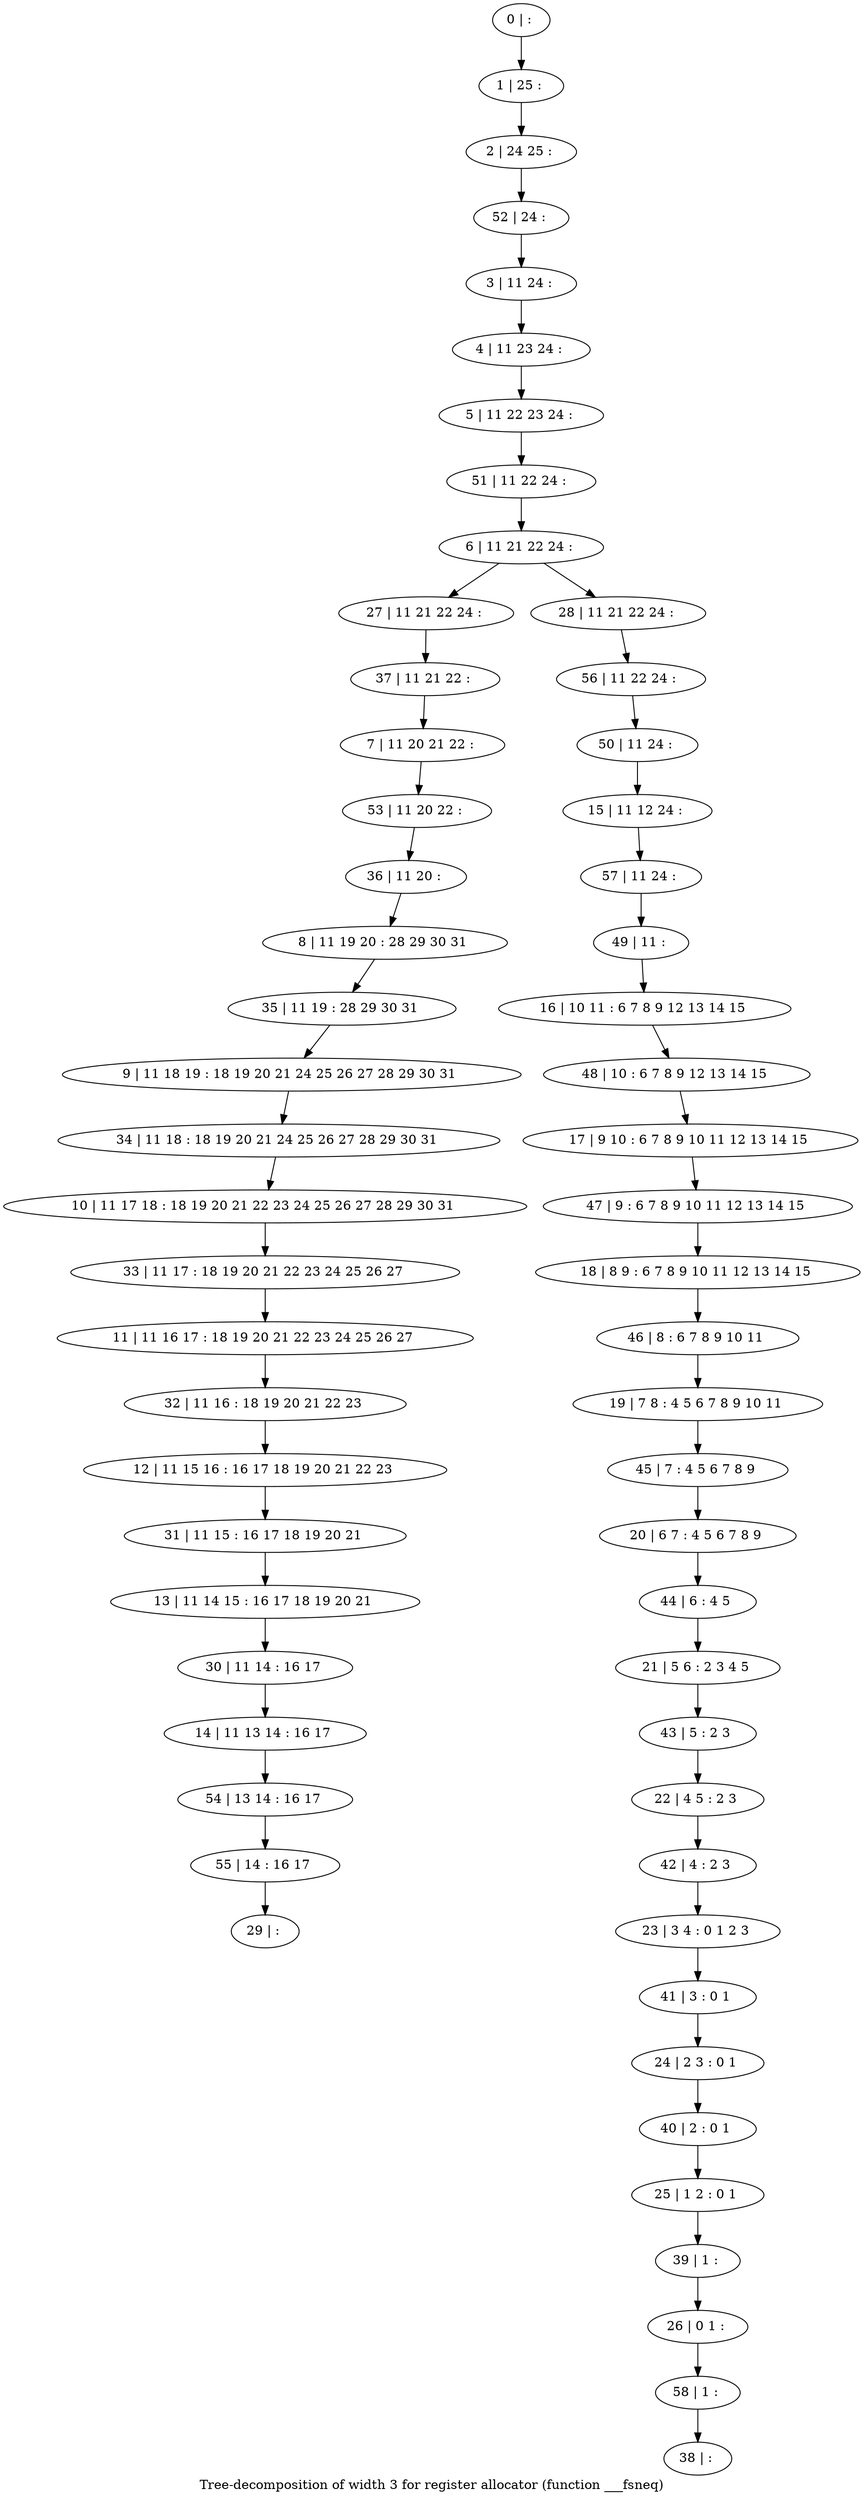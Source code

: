 digraph G {
graph [label="Tree-decomposition of width 3 for register allocator (function ___fsneq)"]
0[label="0 | : "];
1[label="1 | 25 : "];
2[label="2 | 24 25 : "];
3[label="3 | 11 24 : "];
4[label="4 | 11 23 24 : "];
5[label="5 | 11 22 23 24 : "];
6[label="6 | 11 21 22 24 : "];
7[label="7 | 11 20 21 22 : "];
8[label="8 | 11 19 20 : 28 29 30 31 "];
9[label="9 | 11 18 19 : 18 19 20 21 24 25 26 27 28 29 30 31 "];
10[label="10 | 11 17 18 : 18 19 20 21 22 23 24 25 26 27 28 29 30 31 "];
11[label="11 | 11 16 17 : 18 19 20 21 22 23 24 25 26 27 "];
12[label="12 | 11 15 16 : 16 17 18 19 20 21 22 23 "];
13[label="13 | 11 14 15 : 16 17 18 19 20 21 "];
14[label="14 | 11 13 14 : 16 17 "];
15[label="15 | 11 12 24 : "];
16[label="16 | 10 11 : 6 7 8 9 12 13 14 15 "];
17[label="17 | 9 10 : 6 7 8 9 10 11 12 13 14 15 "];
18[label="18 | 8 9 : 6 7 8 9 10 11 12 13 14 15 "];
19[label="19 | 7 8 : 4 5 6 7 8 9 10 11 "];
20[label="20 | 6 7 : 4 5 6 7 8 9 "];
21[label="21 | 5 6 : 2 3 4 5 "];
22[label="22 | 4 5 : 2 3 "];
23[label="23 | 3 4 : 0 1 2 3 "];
24[label="24 | 2 3 : 0 1 "];
25[label="25 | 1 2 : 0 1 "];
26[label="26 | 0 1 : "];
27[label="27 | 11 21 22 24 : "];
28[label="28 | 11 21 22 24 : "];
29[label="29 | : "];
30[label="30 | 11 14 : 16 17 "];
31[label="31 | 11 15 : 16 17 18 19 20 21 "];
32[label="32 | 11 16 : 18 19 20 21 22 23 "];
33[label="33 | 11 17 : 18 19 20 21 22 23 24 25 26 27 "];
34[label="34 | 11 18 : 18 19 20 21 24 25 26 27 28 29 30 31 "];
35[label="35 | 11 19 : 28 29 30 31 "];
36[label="36 | 11 20 : "];
37[label="37 | 11 21 22 : "];
38[label="38 | : "];
39[label="39 | 1 : "];
40[label="40 | 2 : 0 1 "];
41[label="41 | 3 : 0 1 "];
42[label="42 | 4 : 2 3 "];
43[label="43 | 5 : 2 3 "];
44[label="44 | 6 : 4 5 "];
45[label="45 | 7 : 4 5 6 7 8 9 "];
46[label="46 | 8 : 6 7 8 9 10 11 "];
47[label="47 | 9 : 6 7 8 9 10 11 12 13 14 15 "];
48[label="48 | 10 : 6 7 8 9 12 13 14 15 "];
49[label="49 | 11 : "];
50[label="50 | 11 24 : "];
51[label="51 | 11 22 24 : "];
52[label="52 | 24 : "];
53[label="53 | 11 20 22 : "];
54[label="54 | 13 14 : 16 17 "];
55[label="55 | 14 : 16 17 "];
56[label="56 | 11 22 24 : "];
57[label="57 | 11 24 : "];
58[label="58 | 1 : "];
0->1 ;
1->2 ;
3->4 ;
4->5 ;
6->27 ;
6->28 ;
30->14 ;
13->30 ;
31->13 ;
12->31 ;
32->12 ;
11->32 ;
33->11 ;
10->33 ;
34->10 ;
9->34 ;
35->9 ;
8->35 ;
36->8 ;
37->7 ;
27->37 ;
39->26 ;
25->39 ;
40->25 ;
24->40 ;
41->24 ;
23->41 ;
42->23 ;
22->42 ;
43->22 ;
21->43 ;
44->21 ;
20->44 ;
45->20 ;
19->45 ;
46->19 ;
18->46 ;
47->18 ;
17->47 ;
48->17 ;
16->48 ;
49->16 ;
50->15 ;
51->6 ;
5->51 ;
52->3 ;
2->52 ;
53->36 ;
7->53 ;
14->54 ;
55->29 ;
54->55 ;
56->50 ;
28->56 ;
57->49 ;
15->57 ;
58->38 ;
26->58 ;
}
